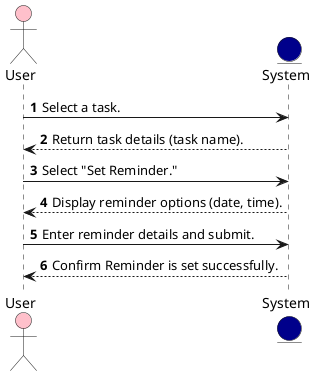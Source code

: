 @startuml Set Reminder Sequence Diagram
'https://plantuml.com/sequence-diagram

autonumber
actor User #Pink
entity System #darkblue

User -> System: Select a task.
System --> User: Return task details (task name).
User -> System: Select "Set Reminder."
System --> User: Display reminder options (date, time).
User -> System: Enter reminder details and submit.
System --> User: Confirm Reminder is set successfully.
@enduml